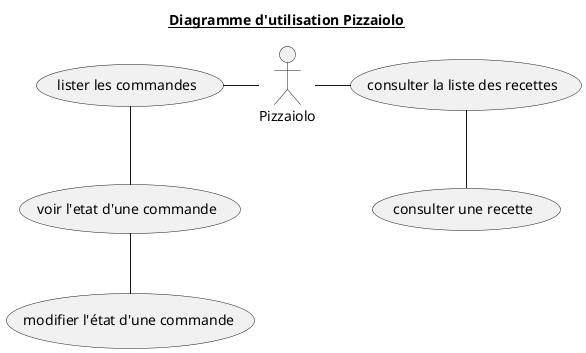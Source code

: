 @startuml 2_Pizzaiolo_UseCaseDiagram

title <u>Diagramme d'utilisation Pizzaiolo</u>

actor Pizzaiolo as PIZLO

'COMMANDES
    (lister les commandes) AS LIST_CMD
    (voir l'etat d'une commande) AS SHOW_STATE_CMD
    (modifier l'état d'une commande) AS MODIFY_STATE_CMD

' RECETTE
    (consulter la liste des recettes) AS LIST_RECIPE
    (consulter une recette) AS SHOW_RECIPE

' INGREDIENTS

PIZLO -l- LIST_CMD
LIST_CMD -- SHOW_STATE_CMD
SHOW_STATE_CMD -- MODIFY_STATE_CMD

PIZLO -r- LIST_RECIPE
LIST_RECIPE -- SHOW_RECIPE

@enduml